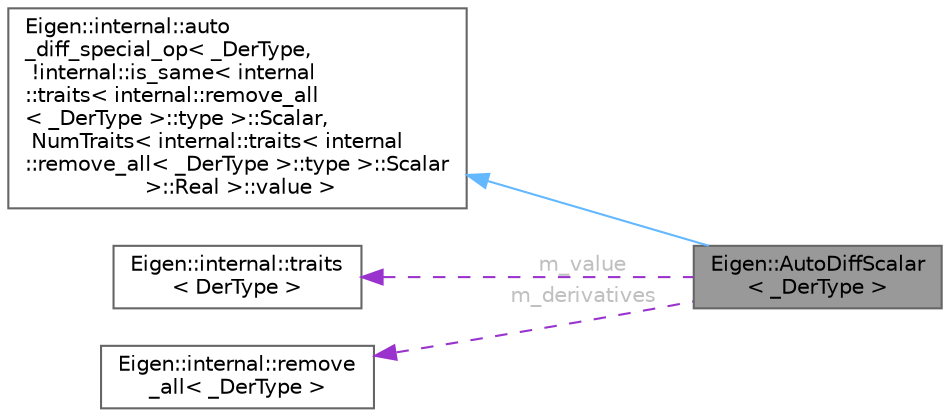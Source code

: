 digraph "Eigen::AutoDiffScalar&lt; _DerType &gt;"
{
 // LATEX_PDF_SIZE
  bgcolor="transparent";
  edge [fontname=Helvetica,fontsize=10,labelfontname=Helvetica,labelfontsize=10];
  node [fontname=Helvetica,fontsize=10,shape=box,height=0.2,width=0.4];
  rankdir="LR";
  Node1 [id="Node000001",label="Eigen::AutoDiffScalar\l\< _DerType \>",height=0.2,width=0.4,color="gray40", fillcolor="grey60", style="filled", fontcolor="black",tooltip="A scalar type replacement with automatic differentation capability"];
  Node2 -> Node1 [id="edge1_Node000001_Node000002",dir="back",color="steelblue1",style="solid",tooltip=" "];
  Node2 [id="Node000002",label="Eigen::internal::auto\l_diff_special_op\< _DerType,\l !internal::is_same\< internal\l::traits\< internal::remove_all\l\< _DerType \>::type \>::Scalar,\l NumTraits\< internal::traits\< internal\l::remove_all\< _DerType \>::type \>::Scalar\l \>::Real \>::value \>",height=0.2,width=0.4,color="gray40", fillcolor="white", style="filled",URL="$struct_eigen_1_1internal_1_1auto__diff__special__op.html",tooltip=" "];
  Node3 -> Node1 [id="edge2_Node000001_Node000003",dir="back",color="darkorchid3",style="dashed",tooltip=" ",label=" m_value",fontcolor="grey" ];
  Node3 [id="Node000003",label="Eigen::internal::traits\l\< DerType \>",height=0.2,width=0.4,color="gray40", fillcolor="white", style="filled",URL="$struct_eigen_1_1internal_1_1traits.html",tooltip=" "];
  Node4 -> Node1 [id="edge3_Node000001_Node000004",dir="back",color="darkorchid3",style="dashed",tooltip=" ",label=" m_derivatives",fontcolor="grey" ];
  Node4 [id="Node000004",label="Eigen::internal::remove\l_all\< _DerType \>",height=0.2,width=0.4,color="gray40", fillcolor="white", style="filled",URL="$struct_eigen_1_1internal_1_1remove__all.html",tooltip=" "];
}

